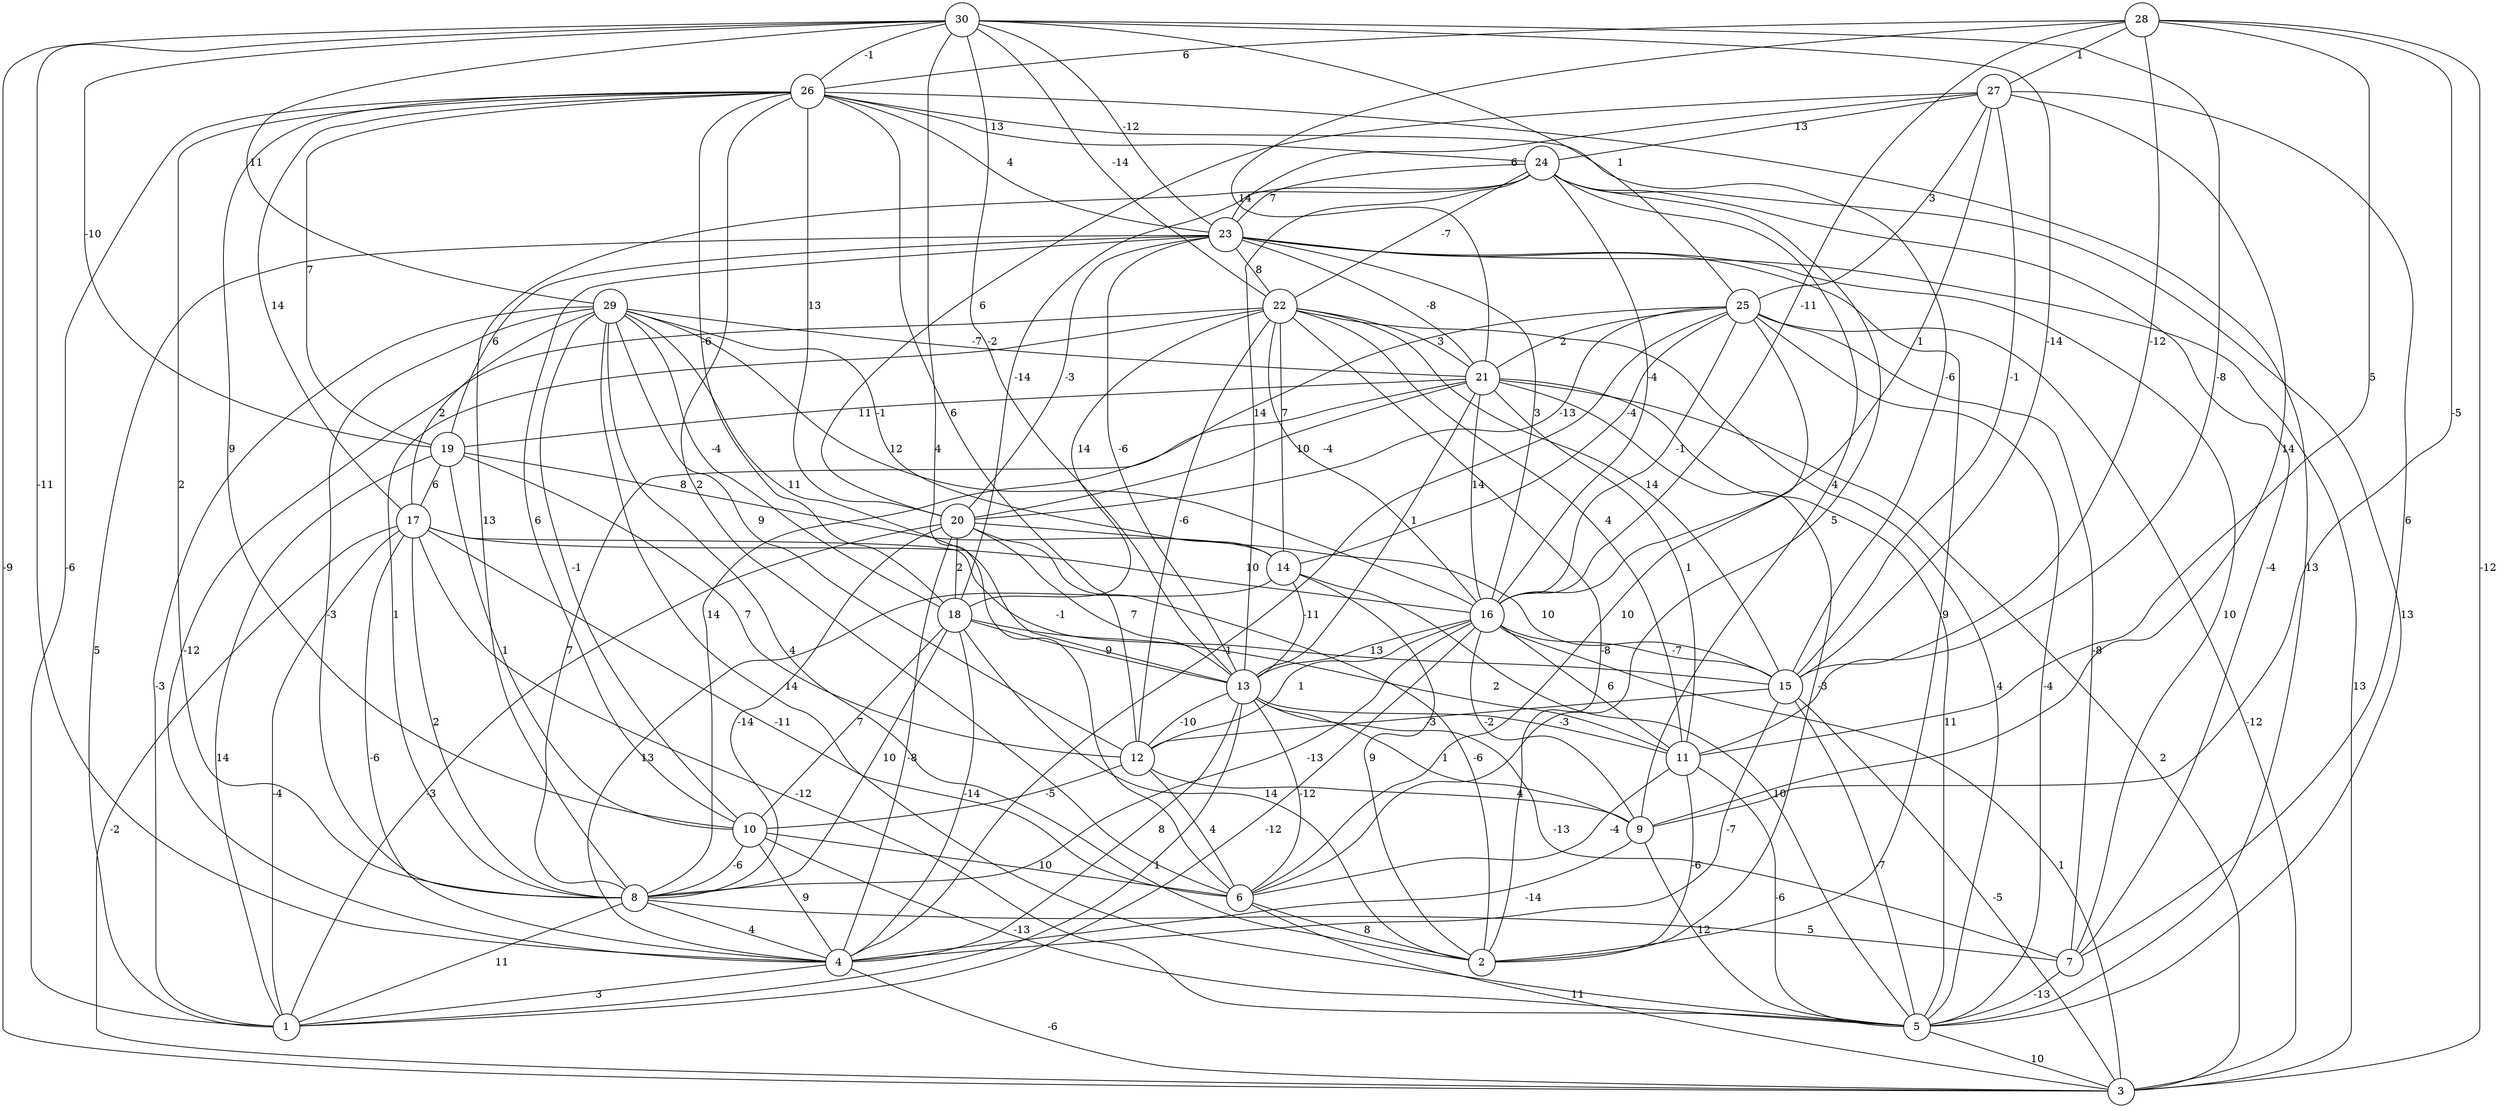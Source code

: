 graph { 
	 fontname="Helvetica,Arial,sans-serif" 
	 node [shape = circle]; 
	 30 -- 3 [label = "-9"];
	 30 -- 4 [label = "-11"];
	 30 -- 6 [label = "4"];
	 30 -- 11 [label = "-8"];
	 30 -- 13 [label = "-2"];
	 30 -- 15 [label = "-14"];
	 30 -- 19 [label = "-10"];
	 30 -- 22 [label = "-14"];
	 30 -- 23 [label = "-12"];
	 30 -- 25 [label = "1"];
	 30 -- 26 [label = "-1"];
	 30 -- 29 [label = "11"];
	 29 -- 1 [label = "-3"];
	 29 -- 2 [label = "4"];
	 29 -- 5 [label = "14"];
	 29 -- 8 [label = "-3"];
	 29 -- 10 [label = "-1"];
	 29 -- 12 [label = "9"];
	 29 -- 13 [label = "11"];
	 29 -- 14 [label = "-1"];
	 29 -- 16 [label = "12"];
	 29 -- 17 [label = "2"];
	 29 -- 18 [label = "-4"];
	 29 -- 21 [label = "-7"];
	 28 -- 3 [label = "-12"];
	 28 -- 9 [label = "-5"];
	 28 -- 11 [label = "5"];
	 28 -- 15 [label = "-12"];
	 28 -- 16 [label = "-11"];
	 28 -- 21 [label = "14"];
	 28 -- 26 [label = "6"];
	 28 -- 27 [label = "1"];
	 27 -- 7 [label = "6"];
	 27 -- 9 [label = "14"];
	 27 -- 15 [label = "-1"];
	 27 -- 16 [label = "1"];
	 27 -- 20 [label = "6"];
	 27 -- 23 [label = "6"];
	 27 -- 24 [label = "13"];
	 27 -- 25 [label = "3"];
	 26 -- 1 [label = "-6"];
	 26 -- 5 [label = "13"];
	 26 -- 6 [label = "2"];
	 26 -- 8 [label = "2"];
	 26 -- 10 [label = "9"];
	 26 -- 12 [label = "6"];
	 26 -- 15 [label = "-6"];
	 26 -- 17 [label = "14"];
	 26 -- 18 [label = "-6"];
	 26 -- 19 [label = "7"];
	 26 -- 20 [label = "13"];
	 26 -- 23 [label = "4"];
	 26 -- 24 [label = "13"];
	 25 -- 3 [label = "-12"];
	 25 -- 4 [label = "-1"];
	 25 -- 5 [label = "-4"];
	 25 -- 6 [label = "10"];
	 25 -- 7 [label = "-8"];
	 25 -- 8 [label = "14"];
	 25 -- 14 [label = "-4"];
	 25 -- 16 [label = "-1"];
	 25 -- 20 [label = "-13"];
	 25 -- 21 [label = "2"];
	 24 -- 5 [label = "13"];
	 24 -- 6 [label = "5"];
	 24 -- 7 [label = "-4"];
	 24 -- 8 [label = "13"];
	 24 -- 9 [label = "4"];
	 24 -- 13 [label = "14"];
	 24 -- 16 [label = "-4"];
	 24 -- 18 [label = "-14"];
	 24 -- 22 [label = "-7"];
	 24 -- 23 [label = "7"];
	 23 -- 1 [label = "5"];
	 23 -- 2 [label = "9"];
	 23 -- 3 [label = "13"];
	 23 -- 7 [label = "10"];
	 23 -- 10 [label = "6"];
	 23 -- 13 [label = "-6"];
	 23 -- 16 [label = "3"];
	 23 -- 19 [label = "6"];
	 23 -- 20 [label = "-3"];
	 23 -- 21 [label = "-8"];
	 23 -- 22 [label = "8"];
	 22 -- 2 [label = "-8"];
	 22 -- 4 [label = "-12"];
	 22 -- 5 [label = "4"];
	 22 -- 8 [label = "1"];
	 22 -- 11 [label = "4"];
	 22 -- 12 [label = "-6"];
	 22 -- 14 [label = "7"];
	 22 -- 15 [label = "14"];
	 22 -- 16 [label = "-4"];
	 22 -- 18 [label = "14"];
	 22 -- 21 [label = "3"];
	 21 -- 2 [label = "-3"];
	 21 -- 3 [label = "2"];
	 21 -- 5 [label = "11"];
	 21 -- 8 [label = "7"];
	 21 -- 11 [label = "1"];
	 21 -- 13 [label = "1"];
	 21 -- 16 [label = "14"];
	 21 -- 19 [label = "11"];
	 21 -- 20 [label = "10"];
	 20 -- 1 [label = "-3"];
	 20 -- 2 [label = "-6"];
	 20 -- 4 [label = "-8"];
	 20 -- 8 [label = "-14"];
	 20 -- 13 [label = "7"];
	 20 -- 15 [label = "10"];
	 20 -- 18 [label = "2"];
	 19 -- 1 [label = "14"];
	 19 -- 10 [label = "1"];
	 19 -- 12 [label = "7"];
	 19 -- 14 [label = "8"];
	 19 -- 17 [label = "6"];
	 18 -- 2 [label = "14"];
	 18 -- 4 [label = "-14"];
	 18 -- 8 [label = "10"];
	 18 -- 10 [label = "7"];
	 18 -- 11 [label = "2"];
	 18 -- 13 [label = "9"];
	 17 -- 1 [label = "-4"];
	 17 -- 3 [label = "-2"];
	 17 -- 4 [label = "-6"];
	 17 -- 5 [label = "-12"];
	 17 -- 6 [label = "-11"];
	 17 -- 8 [label = "2"];
	 17 -- 15 [label = "-1"];
	 17 -- 16 [label = "10"];
	 16 -- 1 [label = "-12"];
	 16 -- 3 [label = "1"];
	 16 -- 8 [label = "-13"];
	 16 -- 9 [label = "-2"];
	 16 -- 11 [label = "6"];
	 16 -- 12 [label = "1"];
	 16 -- 13 [label = "13"];
	 16 -- 15 [label = "-7"];
	 15 -- 3 [label = "-5"];
	 15 -- 4 [label = "-7"];
	 15 -- 5 [label = "-7"];
	 15 -- 12 [label = "-3"];
	 14 -- 2 [label = "9"];
	 14 -- 4 [label = "13"];
	 14 -- 5 [label = "10"];
	 14 -- 13 [label = "-11"];
	 13 -- 1 [label = "1"];
	 13 -- 4 [label = "8"];
	 13 -- 6 [label = "-12"];
	 13 -- 7 [label = "-13"];
	 13 -- 9 [label = "1"];
	 13 -- 11 [label = "-3"];
	 13 -- 12 [label = "-10"];
	 12 -- 6 [label = "4"];
	 12 -- 9 [label = "4"];
	 12 -- 10 [label = "-5"];
	 11 -- 2 [label = "-6"];
	 11 -- 5 [label = "-6"];
	 11 -- 6 [label = "-4"];
	 10 -- 4 [label = "9"];
	 10 -- 5 [label = "-13"];
	 10 -- 6 [label = "10"];
	 10 -- 8 [label = "-6"];
	 9 -- 4 [label = "-14"];
	 9 -- 5 [label = "12"];
	 8 -- 1 [label = "11"];
	 8 -- 4 [label = "4"];
	 8 -- 7 [label = "5"];
	 7 -- 5 [label = "-13"];
	 6 -- 2 [label = "8"];
	 6 -- 3 [label = "11"];
	 5 -- 3 [label = "10"];
	 4 -- 1 [label = "3"];
	 4 -- 3 [label = "-6"];
	 1;
	 2;
	 3;
	 4;
	 5;
	 6;
	 7;
	 8;
	 9;
	 10;
	 11;
	 12;
	 13;
	 14;
	 15;
	 16;
	 17;
	 18;
	 19;
	 20;
	 21;
	 22;
	 23;
	 24;
	 25;
	 26;
	 27;
	 28;
	 29;
	 30;
}
